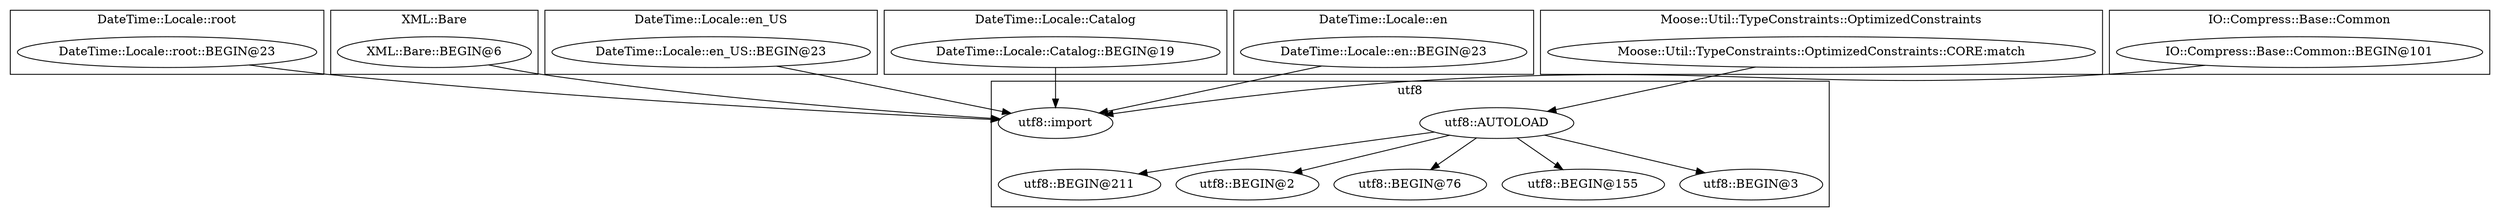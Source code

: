 digraph {
graph [overlap=false]
subgraph cluster_DateTime_Locale_root {
	label="DateTime::Locale::root";
	"DateTime::Locale::root::BEGIN@23";
}
subgraph cluster_XML_Bare {
	label="XML::Bare";
	"XML::Bare::BEGIN@6";
}
subgraph cluster_utf8 {
	label="utf8";
	"utf8::AUTOLOAD";
	"utf8::BEGIN@211";
	"utf8::BEGIN@2";
	"utf8::BEGIN@76";
	"utf8::BEGIN@155";
	"utf8::BEGIN@3";
	"utf8::import";
}
subgraph cluster_DateTime_Locale_en_US {
	label="DateTime::Locale::en_US";
	"DateTime::Locale::en_US::BEGIN@23";
}
subgraph cluster_DateTime_Locale_Catalog {
	label="DateTime::Locale::Catalog";
	"DateTime::Locale::Catalog::BEGIN@19";
}
subgraph cluster_DateTime_Locale_en {
	label="DateTime::Locale::en";
	"DateTime::Locale::en::BEGIN@23";
}
subgraph cluster_Moose_Util_TypeConstraints_OptimizedConstraints {
	label="Moose::Util::TypeConstraints::OptimizedConstraints";
	"Moose::Util::TypeConstraints::OptimizedConstraints::CORE:match";
}
subgraph cluster_IO_Compress_Base_Common {
	label="IO::Compress::Base::Common";
	"IO::Compress::Base::Common::BEGIN@101";
}
"utf8::AUTOLOAD" -> "utf8::BEGIN@3";
"utf8::AUTOLOAD" -> "utf8::BEGIN@76";
"utf8::AUTOLOAD" -> "utf8::BEGIN@211";
"utf8::AUTOLOAD" -> "utf8::BEGIN@155";
"Moose::Util::TypeConstraints::OptimizedConstraints::CORE:match" -> "utf8::AUTOLOAD";
"utf8::AUTOLOAD" -> "utf8::BEGIN@2";
"IO::Compress::Base::Common::BEGIN@101" -> "utf8::import";
"XML::Bare::BEGIN@6" -> "utf8::import";
"DateTime::Locale::en_US::BEGIN@23" -> "utf8::import";
"DateTime::Locale::root::BEGIN@23" -> "utf8::import";
"DateTime::Locale::en::BEGIN@23" -> "utf8::import";
"DateTime::Locale::Catalog::BEGIN@19" -> "utf8::import";
}
